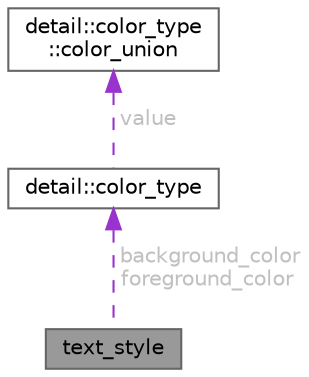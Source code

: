 digraph "text_style"
{
 // LATEX_PDF_SIZE
  bgcolor="transparent";
  edge [fontname=Helvetica,fontsize=10,labelfontname=Helvetica,labelfontsize=10];
  node [fontname=Helvetica,fontsize=10,shape=box,height=0.2,width=0.4];
  Node1 [id="Node000001",label="text_style",height=0.2,width=0.4,color="gray40", fillcolor="grey60", style="filled", fontcolor="black",tooltip="A text style consisting of foreground and background colors and emphasis."];
  Node2 -> Node1 [id="edge1_Node000001_Node000002",dir="back",color="darkorchid3",style="dashed",tooltip=" ",label=" background_color\nforeground_color",fontcolor="grey" ];
  Node2 [id="Node000002",label="detail::color_type",height=0.2,width=0.4,color="gray40", fillcolor="white", style="filled",URL="$structdetail_1_1color__type.html",tooltip=" "];
  Node3 -> Node2 [id="edge2_Node000002_Node000003",dir="back",color="darkorchid3",style="dashed",tooltip=" ",label=" value",fontcolor="grey" ];
  Node3 [id="Node000003",label="detail::color_type\l::color_union",height=0.2,width=0.4,color="gray40", fillcolor="white", style="filled",URL="$uniondetail_1_1color__type_1_1color__union.html",tooltip=" "];
}
